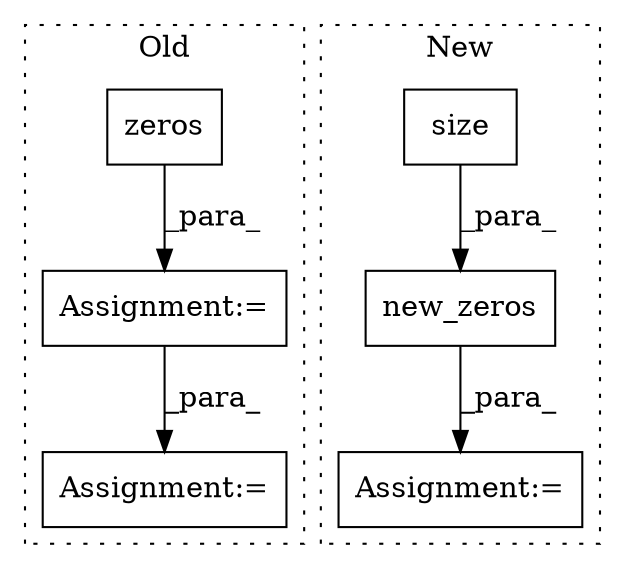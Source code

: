 digraph G {
subgraph cluster0 {
1 [label="zeros" a="32" s="22051,22077" l="6,1" shape="box"];
4 [label="Assignment:=" a="7" s="21974" l="1" shape="box"];
5 [label="Assignment:=" a="7" s="22125" l="1" shape="box"];
label = "Old";
style="dotted";
}
subgraph cluster1 {
2 [label="size" a="32" s="21912" l="6" shape="box"];
3 [label="Assignment:=" a="7" s="21857" l="1" shape="box"];
6 [label="new_zeros" a="32" s="21880,21918" l="10,1" shape="box"];
label = "New";
style="dotted";
}
1 -> 4 [label="_para_"];
2 -> 6 [label="_para_"];
4 -> 5 [label="_para_"];
6 -> 3 [label="_para_"];
}